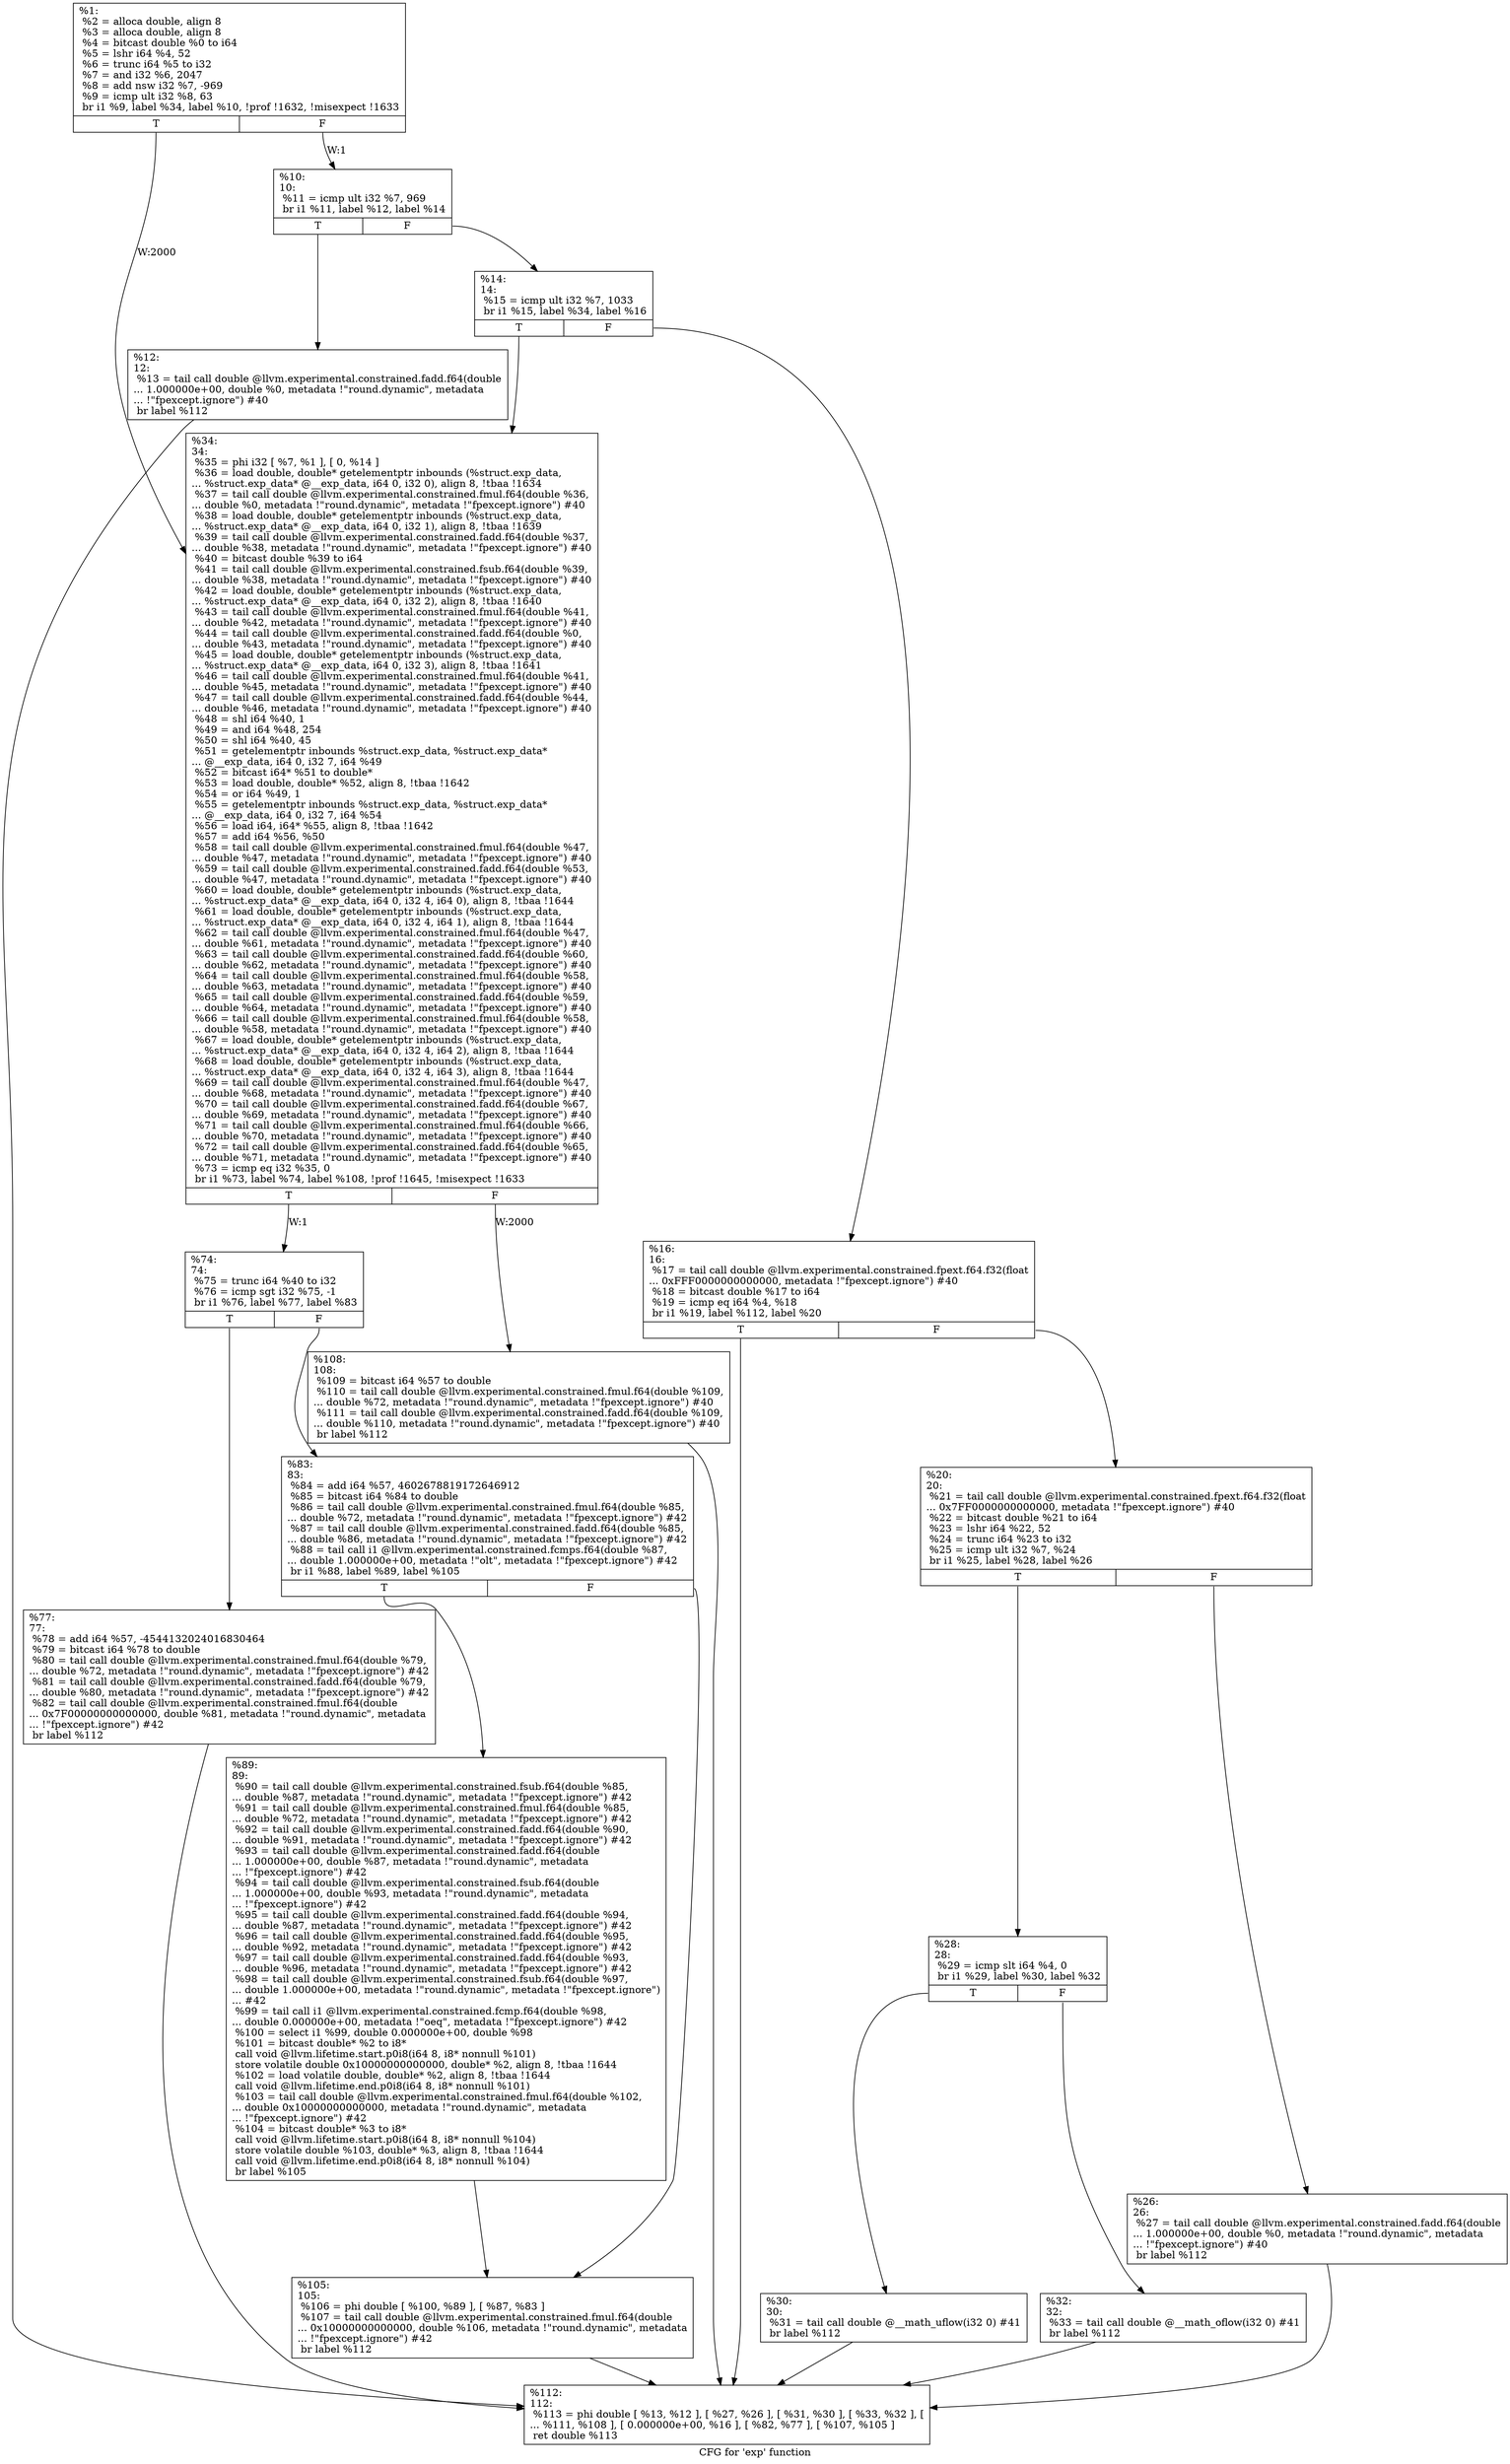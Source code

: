 digraph "CFG for 'exp' function" {
	label="CFG for 'exp' function";

	Node0x16f98f0 [shape=record,label="{%1:\l  %2 = alloca double, align 8\l  %3 = alloca double, align 8\l  %4 = bitcast double %0 to i64\l  %5 = lshr i64 %4, 52\l  %6 = trunc i64 %5 to i32\l  %7 = and i32 %6, 2047\l  %8 = add nsw i32 %7, -969\l  %9 = icmp ult i32 %8, 63\l  br i1 %9, label %34, label %10, !prof !1632, !misexpect !1633\l|{<s0>T|<s1>F}}"];
	Node0x16f98f0:s0 -> Node0x16f9ce0[label="W:2000"];
	Node0x16f98f0:s1 -> Node0x16f9a10[label="W:1"];
	Node0x16f9a10 [shape=record,label="{%10:\l10:                                               \l  %11 = icmp ult i32 %7, 969\l  br i1 %11, label %12, label %14\l|{<s0>T|<s1>F}}"];
	Node0x16f9a10:s0 -> Node0x16f9a60;
	Node0x16f9a10:s1 -> Node0x16f9ab0;
	Node0x16f9a60 [shape=record,label="{%12:\l12:                                               \l  %13 = tail call double @llvm.experimental.constrained.fadd.f64(double\l... 1.000000e+00, double %0, metadata !\"round.dynamic\", metadata\l... !\"fpexcept.ignore\") #40\l  br label %112\l}"];
	Node0x16f9a60 -> Node0x16f9f10;
	Node0x16f9ab0 [shape=record,label="{%14:\l14:                                               \l  %15 = icmp ult i32 %7, 1033\l  br i1 %15, label %34, label %16\l|{<s0>T|<s1>F}}"];
	Node0x16f9ab0:s0 -> Node0x16f9ce0;
	Node0x16f9ab0:s1 -> Node0x16f9b00;
	Node0x16f9b00 [shape=record,label="{%16:\l16:                                               \l  %17 = tail call double @llvm.experimental.constrained.fpext.f64.f32(float\l... 0xFFF0000000000000, metadata !\"fpexcept.ignore\") #40\l  %18 = bitcast double %17 to i64\l  %19 = icmp eq i64 %4, %18\l  br i1 %19, label %112, label %20\l|{<s0>T|<s1>F}}"];
	Node0x16f9b00:s0 -> Node0x16f9f10;
	Node0x16f9b00:s1 -> Node0x16f9b50;
	Node0x16f9b50 [shape=record,label="{%20:\l20:                                               \l  %21 = tail call double @llvm.experimental.constrained.fpext.f64.f32(float\l... 0x7FF0000000000000, metadata !\"fpexcept.ignore\") #40\l  %22 = bitcast double %21 to i64\l  %23 = lshr i64 %22, 52\l  %24 = trunc i64 %23 to i32\l  %25 = icmp ult i32 %7, %24\l  br i1 %25, label %28, label %26\l|{<s0>T|<s1>F}}"];
	Node0x16f9b50:s0 -> Node0x16f9bf0;
	Node0x16f9b50:s1 -> Node0x16f9ba0;
	Node0x16f9ba0 [shape=record,label="{%26:\l26:                                               \l  %27 = tail call double @llvm.experimental.constrained.fadd.f64(double\l... 1.000000e+00, double %0, metadata !\"round.dynamic\", metadata\l... !\"fpexcept.ignore\") #40\l  br label %112\l}"];
	Node0x16f9ba0 -> Node0x16f9f10;
	Node0x16f9bf0 [shape=record,label="{%28:\l28:                                               \l  %29 = icmp slt i64 %4, 0\l  br i1 %29, label %30, label %32\l|{<s0>T|<s1>F}}"];
	Node0x16f9bf0:s0 -> Node0x16f9c40;
	Node0x16f9bf0:s1 -> Node0x16f9c90;
	Node0x16f9c40 [shape=record,label="{%30:\l30:                                               \l  %31 = tail call double @__math_uflow(i32 0) #41\l  br label %112\l}"];
	Node0x16f9c40 -> Node0x16f9f10;
	Node0x16f9c90 [shape=record,label="{%32:\l32:                                               \l  %33 = tail call double @__math_oflow(i32 0) #41\l  br label %112\l}"];
	Node0x16f9c90 -> Node0x16f9f10;
	Node0x16f9ce0 [shape=record,label="{%34:\l34:                                               \l  %35 = phi i32 [ %7, %1 ], [ 0, %14 ]\l  %36 = load double, double* getelementptr inbounds (%struct.exp_data,\l... %struct.exp_data* @__exp_data, i64 0, i32 0), align 8, !tbaa !1634\l  %37 = tail call double @llvm.experimental.constrained.fmul.f64(double %36,\l... double %0, metadata !\"round.dynamic\", metadata !\"fpexcept.ignore\") #40\l  %38 = load double, double* getelementptr inbounds (%struct.exp_data,\l... %struct.exp_data* @__exp_data, i64 0, i32 1), align 8, !tbaa !1639\l  %39 = tail call double @llvm.experimental.constrained.fadd.f64(double %37,\l... double %38, metadata !\"round.dynamic\", metadata !\"fpexcept.ignore\") #40\l  %40 = bitcast double %39 to i64\l  %41 = tail call double @llvm.experimental.constrained.fsub.f64(double %39,\l... double %38, metadata !\"round.dynamic\", metadata !\"fpexcept.ignore\") #40\l  %42 = load double, double* getelementptr inbounds (%struct.exp_data,\l... %struct.exp_data* @__exp_data, i64 0, i32 2), align 8, !tbaa !1640\l  %43 = tail call double @llvm.experimental.constrained.fmul.f64(double %41,\l... double %42, metadata !\"round.dynamic\", metadata !\"fpexcept.ignore\") #40\l  %44 = tail call double @llvm.experimental.constrained.fadd.f64(double %0,\l... double %43, metadata !\"round.dynamic\", metadata !\"fpexcept.ignore\") #40\l  %45 = load double, double* getelementptr inbounds (%struct.exp_data,\l... %struct.exp_data* @__exp_data, i64 0, i32 3), align 8, !tbaa !1641\l  %46 = tail call double @llvm.experimental.constrained.fmul.f64(double %41,\l... double %45, metadata !\"round.dynamic\", metadata !\"fpexcept.ignore\") #40\l  %47 = tail call double @llvm.experimental.constrained.fadd.f64(double %44,\l... double %46, metadata !\"round.dynamic\", metadata !\"fpexcept.ignore\") #40\l  %48 = shl i64 %40, 1\l  %49 = and i64 %48, 254\l  %50 = shl i64 %40, 45\l  %51 = getelementptr inbounds %struct.exp_data, %struct.exp_data*\l... @__exp_data, i64 0, i32 7, i64 %49\l  %52 = bitcast i64* %51 to double*\l  %53 = load double, double* %52, align 8, !tbaa !1642\l  %54 = or i64 %49, 1\l  %55 = getelementptr inbounds %struct.exp_data, %struct.exp_data*\l... @__exp_data, i64 0, i32 7, i64 %54\l  %56 = load i64, i64* %55, align 8, !tbaa !1642\l  %57 = add i64 %56, %50\l  %58 = tail call double @llvm.experimental.constrained.fmul.f64(double %47,\l... double %47, metadata !\"round.dynamic\", metadata !\"fpexcept.ignore\") #40\l  %59 = tail call double @llvm.experimental.constrained.fadd.f64(double %53,\l... double %47, metadata !\"round.dynamic\", metadata !\"fpexcept.ignore\") #40\l  %60 = load double, double* getelementptr inbounds (%struct.exp_data,\l... %struct.exp_data* @__exp_data, i64 0, i32 4, i64 0), align 8, !tbaa !1644\l  %61 = load double, double* getelementptr inbounds (%struct.exp_data,\l... %struct.exp_data* @__exp_data, i64 0, i32 4, i64 1), align 8, !tbaa !1644\l  %62 = tail call double @llvm.experimental.constrained.fmul.f64(double %47,\l... double %61, metadata !\"round.dynamic\", metadata !\"fpexcept.ignore\") #40\l  %63 = tail call double @llvm.experimental.constrained.fadd.f64(double %60,\l... double %62, metadata !\"round.dynamic\", metadata !\"fpexcept.ignore\") #40\l  %64 = tail call double @llvm.experimental.constrained.fmul.f64(double %58,\l... double %63, metadata !\"round.dynamic\", metadata !\"fpexcept.ignore\") #40\l  %65 = tail call double @llvm.experimental.constrained.fadd.f64(double %59,\l... double %64, metadata !\"round.dynamic\", metadata !\"fpexcept.ignore\") #40\l  %66 = tail call double @llvm.experimental.constrained.fmul.f64(double %58,\l... double %58, metadata !\"round.dynamic\", metadata !\"fpexcept.ignore\") #40\l  %67 = load double, double* getelementptr inbounds (%struct.exp_data,\l... %struct.exp_data* @__exp_data, i64 0, i32 4, i64 2), align 8, !tbaa !1644\l  %68 = load double, double* getelementptr inbounds (%struct.exp_data,\l... %struct.exp_data* @__exp_data, i64 0, i32 4, i64 3), align 8, !tbaa !1644\l  %69 = tail call double @llvm.experimental.constrained.fmul.f64(double %47,\l... double %68, metadata !\"round.dynamic\", metadata !\"fpexcept.ignore\") #40\l  %70 = tail call double @llvm.experimental.constrained.fadd.f64(double %67,\l... double %69, metadata !\"round.dynamic\", metadata !\"fpexcept.ignore\") #40\l  %71 = tail call double @llvm.experimental.constrained.fmul.f64(double %66,\l... double %70, metadata !\"round.dynamic\", metadata !\"fpexcept.ignore\") #40\l  %72 = tail call double @llvm.experimental.constrained.fadd.f64(double %65,\l... double %71, metadata !\"round.dynamic\", metadata !\"fpexcept.ignore\") #40\l  %73 = icmp eq i32 %35, 0\l  br i1 %73, label %74, label %108, !prof !1645, !misexpect !1633\l|{<s0>T|<s1>F}}"];
	Node0x16f9ce0:s0 -> Node0x16f9d30[label="W:1"];
	Node0x16f9ce0:s1 -> Node0x16f9ec0[label="W:2000"];
	Node0x16f9d30 [shape=record,label="{%74:\l74:                                               \l  %75 = trunc i64 %40 to i32\l  %76 = icmp sgt i32 %75, -1\l  br i1 %76, label %77, label %83\l|{<s0>T|<s1>F}}"];
	Node0x16f9d30:s0 -> Node0x16f9d80;
	Node0x16f9d30:s1 -> Node0x16f9dd0;
	Node0x16f9d80 [shape=record,label="{%77:\l77:                                               \l  %78 = add i64 %57, -4544132024016830464\l  %79 = bitcast i64 %78 to double\l  %80 = tail call double @llvm.experimental.constrained.fmul.f64(double %79,\l... double %72, metadata !\"round.dynamic\", metadata !\"fpexcept.ignore\") #42\l  %81 = tail call double @llvm.experimental.constrained.fadd.f64(double %79,\l... double %80, metadata !\"round.dynamic\", metadata !\"fpexcept.ignore\") #42\l  %82 = tail call double @llvm.experimental.constrained.fmul.f64(double\l... 0x7F00000000000000, double %81, metadata !\"round.dynamic\", metadata\l... !\"fpexcept.ignore\") #42\l  br label %112\l}"];
	Node0x16f9d80 -> Node0x16f9f10;
	Node0x16f9dd0 [shape=record,label="{%83:\l83:                                               \l  %84 = add i64 %57, 4602678819172646912\l  %85 = bitcast i64 %84 to double\l  %86 = tail call double @llvm.experimental.constrained.fmul.f64(double %85,\l... double %72, metadata !\"round.dynamic\", metadata !\"fpexcept.ignore\") #42\l  %87 = tail call double @llvm.experimental.constrained.fadd.f64(double %85,\l... double %86, metadata !\"round.dynamic\", metadata !\"fpexcept.ignore\") #42\l  %88 = tail call i1 @llvm.experimental.constrained.fcmps.f64(double %87,\l... double 1.000000e+00, metadata !\"olt\", metadata !\"fpexcept.ignore\") #42\l  br i1 %88, label %89, label %105\l|{<s0>T|<s1>F}}"];
	Node0x16f9dd0:s0 -> Node0x16f9e20;
	Node0x16f9dd0:s1 -> Node0x16f9e70;
	Node0x16f9e20 [shape=record,label="{%89:\l89:                                               \l  %90 = tail call double @llvm.experimental.constrained.fsub.f64(double %85,\l... double %87, metadata !\"round.dynamic\", metadata !\"fpexcept.ignore\") #42\l  %91 = tail call double @llvm.experimental.constrained.fmul.f64(double %85,\l... double %72, metadata !\"round.dynamic\", metadata !\"fpexcept.ignore\") #42\l  %92 = tail call double @llvm.experimental.constrained.fadd.f64(double %90,\l... double %91, metadata !\"round.dynamic\", metadata !\"fpexcept.ignore\") #42\l  %93 = tail call double @llvm.experimental.constrained.fadd.f64(double\l... 1.000000e+00, double %87, metadata !\"round.dynamic\", metadata\l... !\"fpexcept.ignore\") #42\l  %94 = tail call double @llvm.experimental.constrained.fsub.f64(double\l... 1.000000e+00, double %93, metadata !\"round.dynamic\", metadata\l... !\"fpexcept.ignore\") #42\l  %95 = tail call double @llvm.experimental.constrained.fadd.f64(double %94,\l... double %87, metadata !\"round.dynamic\", metadata !\"fpexcept.ignore\") #42\l  %96 = tail call double @llvm.experimental.constrained.fadd.f64(double %95,\l... double %92, metadata !\"round.dynamic\", metadata !\"fpexcept.ignore\") #42\l  %97 = tail call double @llvm.experimental.constrained.fadd.f64(double %93,\l... double %96, metadata !\"round.dynamic\", metadata !\"fpexcept.ignore\") #42\l  %98 = tail call double @llvm.experimental.constrained.fsub.f64(double %97,\l... double 1.000000e+00, metadata !\"round.dynamic\", metadata !\"fpexcept.ignore\")\l... #42\l  %99 = tail call i1 @llvm.experimental.constrained.fcmp.f64(double %98,\l... double 0.000000e+00, metadata !\"oeq\", metadata !\"fpexcept.ignore\") #42\l  %100 = select i1 %99, double 0.000000e+00, double %98\l  %101 = bitcast double* %2 to i8*\l  call void @llvm.lifetime.start.p0i8(i64 8, i8* nonnull %101)\l  store volatile double 0x10000000000000, double* %2, align 8, !tbaa !1644\l  %102 = load volatile double, double* %2, align 8, !tbaa !1644\l  call void @llvm.lifetime.end.p0i8(i64 8, i8* nonnull %101)\l  %103 = tail call double @llvm.experimental.constrained.fmul.f64(double %102,\l... double 0x10000000000000, metadata !\"round.dynamic\", metadata\l... !\"fpexcept.ignore\") #42\l  %104 = bitcast double* %3 to i8*\l  call void @llvm.lifetime.start.p0i8(i64 8, i8* nonnull %104)\l  store volatile double %103, double* %3, align 8, !tbaa !1644\l  call void @llvm.lifetime.end.p0i8(i64 8, i8* nonnull %104)\l  br label %105\l}"];
	Node0x16f9e20 -> Node0x16f9e70;
	Node0x16f9e70 [shape=record,label="{%105:\l105:                                              \l  %106 = phi double [ %100, %89 ], [ %87, %83 ]\l  %107 = tail call double @llvm.experimental.constrained.fmul.f64(double\l... 0x10000000000000, double %106, metadata !\"round.dynamic\", metadata\l... !\"fpexcept.ignore\") #42\l  br label %112\l}"];
	Node0x16f9e70 -> Node0x16f9f10;
	Node0x16f9ec0 [shape=record,label="{%108:\l108:                                              \l  %109 = bitcast i64 %57 to double\l  %110 = tail call double @llvm.experimental.constrained.fmul.f64(double %109,\l... double %72, metadata !\"round.dynamic\", metadata !\"fpexcept.ignore\") #40\l  %111 = tail call double @llvm.experimental.constrained.fadd.f64(double %109,\l... double %110, metadata !\"round.dynamic\", metadata !\"fpexcept.ignore\") #40\l  br label %112\l}"];
	Node0x16f9ec0 -> Node0x16f9f10;
	Node0x16f9f10 [shape=record,label="{%112:\l112:                                              \l  %113 = phi double [ %13, %12 ], [ %27, %26 ], [ %31, %30 ], [ %33, %32 ], [\l... %111, %108 ], [ 0.000000e+00, %16 ], [ %82, %77 ], [ %107, %105 ]\l  ret double %113\l}"];
}
